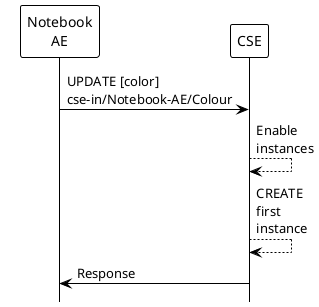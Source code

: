 @startuml
hide footbox
!theme plain
skinparam backgroundcolor transparent

participant "Notebook\nAE" as AE 
participant "CSE" as CSE 

AE -> CSE: UPDATE [color]\ncse-in/Notebook-AE/Colour
CSE --> CSE: Enable\ninstances
CSE --> CSE: CREATE\nfirst\ninstance
AE <- CSE: Response

@enduml